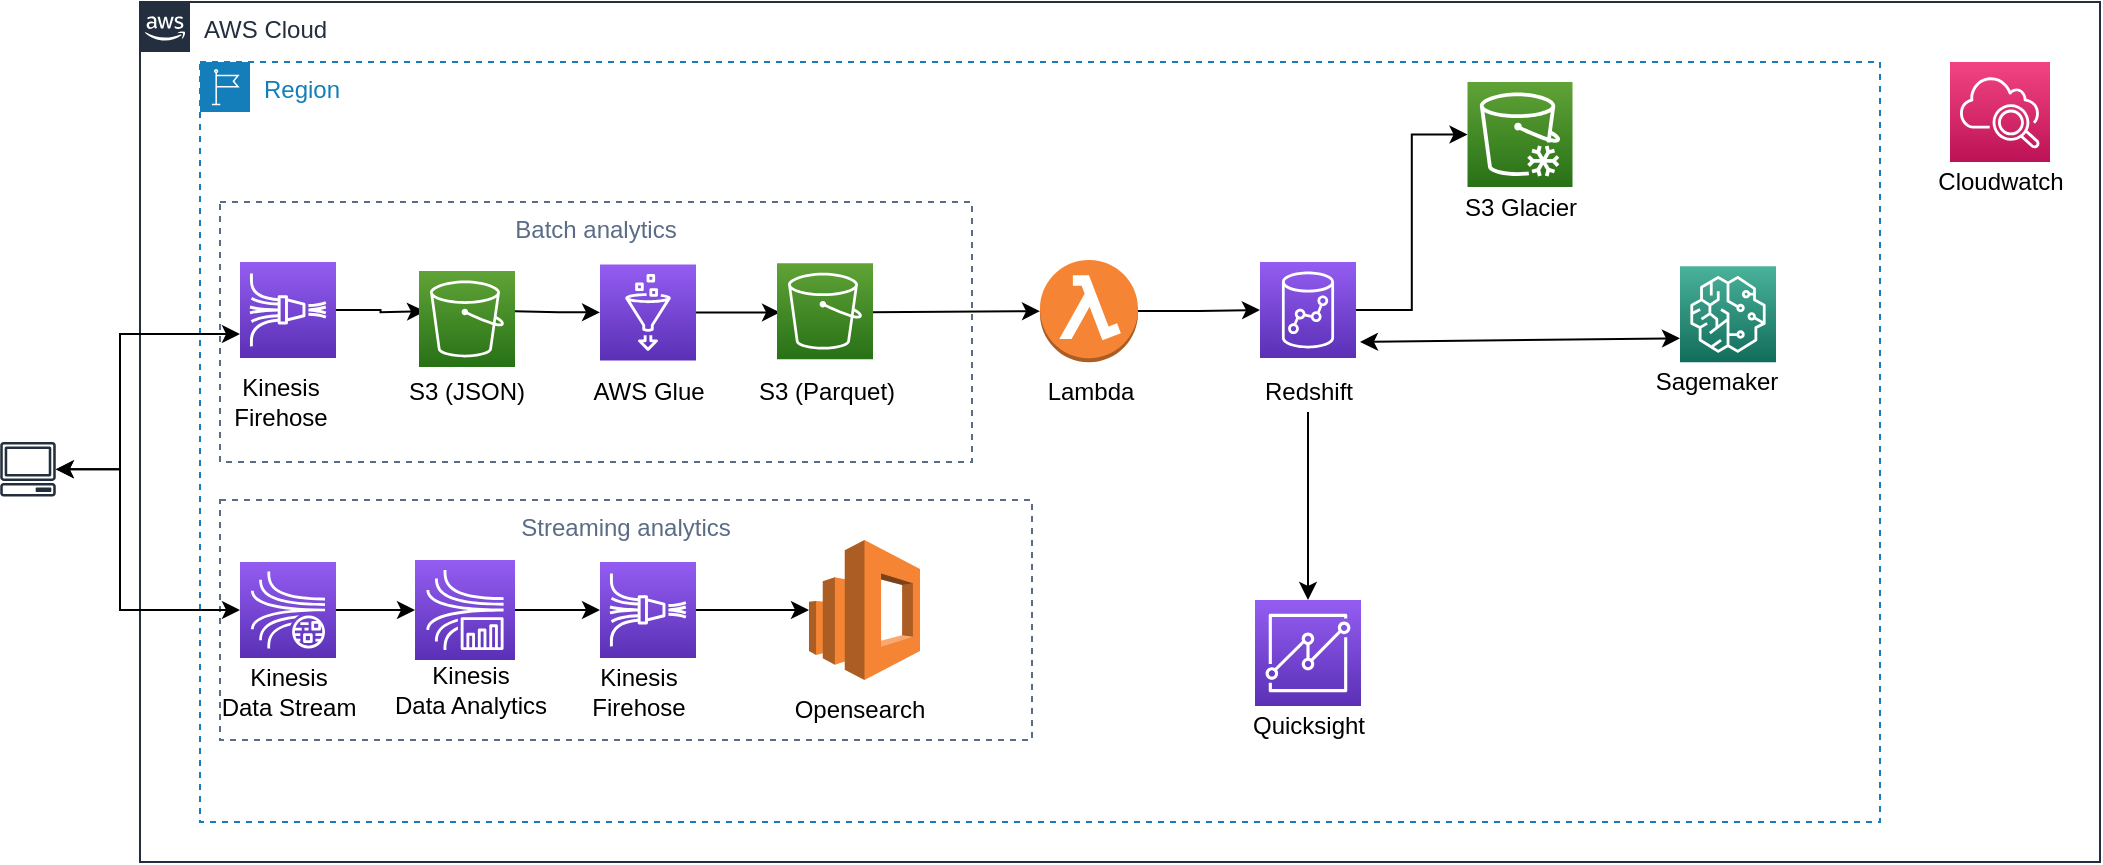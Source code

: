 <mxfile version="16.6.5" type="github">
  <diagram id="7Q6d0gSe2RfeiBhIu6H1" name="Page-1">
    <mxGraphModel dx="2272" dy="762" grid="1" gridSize="10" guides="1" tooltips="1" connect="1" arrows="1" fold="1" page="1" pageScale="1" pageWidth="850" pageHeight="1100" math="0" shadow="0">
      <root>
        <mxCell id="0" />
        <mxCell id="1" parent="0" />
        <mxCell id="qzB6tSZT5ePcG6Z2w_7R-3" value="AWS Cloud" style="points=[[0,0],[0.25,0],[0.5,0],[0.75,0],[1,0],[1,0.25],[1,0.5],[1,0.75],[1,1],[0.75,1],[0.5,1],[0.25,1],[0,1],[0,0.75],[0,0.5],[0,0.25]];outlineConnect=0;gradientColor=none;html=1;whiteSpace=wrap;fontSize=12;fontStyle=0;container=1;pointerEvents=0;collapsible=0;recursiveResize=0;shape=mxgraph.aws4.group;grIcon=mxgraph.aws4.group_aws_cloud_alt;strokeColor=#232F3E;fillColor=none;verticalAlign=top;align=left;spacingLeft=30;fontColor=#232F3E;dashed=0;" parent="1" vertex="1">
          <mxGeometry x="50" y="40" width="980" height="430" as="geometry" />
        </mxCell>
        <mxCell id="qzB6tSZT5ePcG6Z2w_7R-4" value="Region" style="points=[[0,0],[0.25,0],[0.5,0],[0.75,0],[1,0],[1,0.25],[1,0.5],[1,0.75],[1,1],[0.75,1],[0.5,1],[0.25,1],[0,1],[0,0.75],[0,0.5],[0,0.25]];outlineConnect=0;gradientColor=none;html=1;whiteSpace=wrap;fontSize=12;fontStyle=0;container=1;pointerEvents=0;collapsible=0;recursiveResize=0;shape=mxgraph.aws4.group;grIcon=mxgraph.aws4.group_region;strokeColor=#147EBA;fillColor=none;verticalAlign=top;align=left;spacingLeft=30;fontColor=#147EBA;dashed=1;" parent="1" vertex="1">
          <mxGeometry x="80" y="70" width="840" height="380" as="geometry" />
        </mxCell>
        <mxCell id="iw8xefliiGtKPW58excf-16" style="edgeStyle=orthogonalEdgeStyle;rounded=0;orthogonalLoop=1;jettySize=auto;html=1;exitX=1;exitY=0.5;exitDx=0;exitDy=0;exitPerimeter=0;" parent="qzB6tSZT5ePcG6Z2w_7R-4" source="iw8xefliiGtKPW58excf-3" edge="1">
          <mxGeometry relative="1" as="geometry">
            <mxPoint x="112.504" y="124.6" as="targetPoint" />
          </mxGeometry>
        </mxCell>
        <mxCell id="iw8xefliiGtKPW58excf-3" value="" style="sketch=0;points=[[0,0,0],[0.25,0,0],[0.5,0,0],[0.75,0,0],[1,0,0],[0,1,0],[0.25,1,0],[0.5,1,0],[0.75,1,0],[1,1,0],[0,0.25,0],[0,0.5,0],[0,0.75,0],[1,0.25,0],[1,0.5,0],[1,0.75,0]];outlineConnect=0;fontColor=#232F3E;gradientColor=#945DF2;gradientDirection=north;fillColor=#5A30B5;strokeColor=#ffffff;dashed=0;verticalLabelPosition=bottom;verticalAlign=top;align=center;html=1;fontSize=12;fontStyle=0;aspect=fixed;shape=mxgraph.aws4.resourceIcon;resIcon=mxgraph.aws4.kinesis_data_firehose;" parent="qzB6tSZT5ePcG6Z2w_7R-4" vertex="1">
          <mxGeometry x="20" y="100" width="48" height="48" as="geometry" />
        </mxCell>
        <mxCell id="iw8xefliiGtKPW58excf-17" value="" style="edgeStyle=orthogonalEdgeStyle;rounded=0;orthogonalLoop=1;jettySize=auto;html=1;" parent="qzB6tSZT5ePcG6Z2w_7R-4" target="iw8xefliiGtKPW58excf-5" edge="1">
          <mxGeometry relative="1" as="geometry">
            <mxPoint x="157.496" y="124.6" as="sourcePoint" />
          </mxGeometry>
        </mxCell>
        <mxCell id="iw8xefliiGtKPW58excf-18" style="edgeStyle=orthogonalEdgeStyle;rounded=0;orthogonalLoop=1;jettySize=auto;html=1;exitX=1;exitY=0.5;exitDx=0;exitDy=0;exitPerimeter=0;" parent="qzB6tSZT5ePcG6Z2w_7R-4" source="iw8xefliiGtKPW58excf-5" edge="1">
          <mxGeometry relative="1" as="geometry">
            <mxPoint x="290.004" y="125.2" as="targetPoint" />
          </mxGeometry>
        </mxCell>
        <mxCell id="iw8xefliiGtKPW58excf-5" value="" style="sketch=0;points=[[0,0,0],[0.25,0,0],[0.5,0,0],[0.75,0,0],[1,0,0],[0,1,0],[0.25,1,0],[0.5,1,0],[0.75,1,0],[1,1,0],[0,0.25,0],[0,0.5,0],[0,0.75,0],[1,0.25,0],[1,0.5,0],[1,0.75,0]];outlineConnect=0;fontColor=#232F3E;gradientColor=#945DF2;gradientDirection=north;fillColor=#5A30B5;strokeColor=#ffffff;dashed=0;verticalLabelPosition=bottom;verticalAlign=top;align=center;html=1;fontSize=12;fontStyle=0;aspect=fixed;shape=mxgraph.aws4.resourceIcon;resIcon=mxgraph.aws4.glue;" parent="qzB6tSZT5ePcG6Z2w_7R-4" vertex="1">
          <mxGeometry x="200" y="101.2" width="48" height="48" as="geometry" />
        </mxCell>
        <mxCell id="iw8xefliiGtKPW58excf-38" value="" style="edgeStyle=orthogonalEdgeStyle;rounded=0;orthogonalLoop=1;jettySize=auto;html=1;startArrow=none;startFill=0;endArrow=classic;endFill=1;" parent="qzB6tSZT5ePcG6Z2w_7R-4" source="iw8xefliiGtKPW58excf-13" target="iw8xefliiGtKPW58excf-14" edge="1">
          <mxGeometry relative="1" as="geometry" />
        </mxCell>
        <mxCell id="iw8xefliiGtKPW58excf-13" value="" style="sketch=0;points=[[0,0,0],[0.25,0,0],[0.5,0,0],[0.75,0,0],[1,0,0],[0,1,0],[0.25,1,0],[0.5,1,0],[0.75,1,0],[1,1,0],[0,0.25,0],[0,0.5,0],[0,0.75,0],[1,0.25,0],[1,0.5,0],[1,0.75,0]];outlineConnect=0;fontColor=#232F3E;gradientColor=#945DF2;gradientDirection=north;fillColor=#5A30B5;strokeColor=#ffffff;dashed=0;verticalLabelPosition=bottom;verticalAlign=top;align=center;html=1;fontSize=12;fontStyle=0;aspect=fixed;shape=mxgraph.aws4.resourceIcon;resIcon=mxgraph.aws4.kinesis_data_streams;" parent="qzB6tSZT5ePcG6Z2w_7R-4" vertex="1">
          <mxGeometry x="20" y="250" width="48" height="48" as="geometry" />
        </mxCell>
        <mxCell id="iw8xefliiGtKPW58excf-39" value="" style="edgeStyle=orthogonalEdgeStyle;rounded=0;orthogonalLoop=1;jettySize=auto;html=1;startArrow=none;startFill=0;" parent="qzB6tSZT5ePcG6Z2w_7R-4" source="iw8xefliiGtKPW58excf-14" target="iw8xefliiGtKPW58excf-15" edge="1">
          <mxGeometry relative="1" as="geometry" />
        </mxCell>
        <mxCell id="iw8xefliiGtKPW58excf-14" value="" style="sketch=0;points=[[0,0,0],[0.25,0,0],[0.5,0,0],[0.75,0,0],[1,0,0],[0,1,0],[0.25,1,0],[0.5,1,0],[0.75,1,0],[1,1,0],[0,0.25,0],[0,0.5,0],[0,0.75,0],[1,0.25,0],[1,0.5,0],[1,0.75,0]];outlineConnect=0;fontColor=#232F3E;gradientColor=#945DF2;gradientDirection=north;fillColor=#5A30B5;strokeColor=#ffffff;dashed=0;verticalLabelPosition=bottom;verticalAlign=top;align=center;html=1;fontSize=12;fontStyle=0;aspect=fixed;shape=mxgraph.aws4.resourceIcon;resIcon=mxgraph.aws4.kinesis_data_analytics;" parent="qzB6tSZT5ePcG6Z2w_7R-4" vertex="1">
          <mxGeometry x="107.5" y="249" width="50" height="50" as="geometry" />
        </mxCell>
        <mxCell id="KunmOENqvzwIEbT-jIGr-3" style="edgeStyle=orthogonalEdgeStyle;rounded=0;orthogonalLoop=1;jettySize=auto;html=1;" parent="qzB6tSZT5ePcG6Z2w_7R-4" source="iw8xefliiGtKPW58excf-15" target="KunmOENqvzwIEbT-jIGr-2" edge="1">
          <mxGeometry relative="1" as="geometry" />
        </mxCell>
        <mxCell id="iw8xefliiGtKPW58excf-15" value="" style="sketch=0;points=[[0,0,0],[0.25,0,0],[0.5,0,0],[0.75,0,0],[1,0,0],[0,1,0],[0.25,1,0],[0.5,1,0],[0.75,1,0],[1,1,0],[0,0.25,0],[0,0.5,0],[0,0.75,0],[1,0.25,0],[1,0.5,0],[1,0.75,0]];outlineConnect=0;fontColor=#232F3E;gradientColor=#945DF2;gradientDirection=north;fillColor=#5A30B5;strokeColor=#ffffff;dashed=0;verticalLabelPosition=bottom;verticalAlign=top;align=center;html=1;fontSize=12;fontStyle=0;aspect=fixed;shape=mxgraph.aws4.resourceIcon;resIcon=mxgraph.aws4.kinesis_data_firehose;" parent="qzB6tSZT5ePcG6Z2w_7R-4" vertex="1">
          <mxGeometry x="200" y="250" width="48" height="48" as="geometry" />
        </mxCell>
        <mxCell id="iw8xefliiGtKPW58excf-45" value="Kinesis&lt;br&gt;Firehose" style="text;html=1;resizable=0;autosize=1;align=center;verticalAlign=middle;points=[];fillColor=none;strokeColor=none;rounded=0;" parent="qzB6tSZT5ePcG6Z2w_7R-4" vertex="1">
          <mxGeometry x="10" y="155" width="60" height="30" as="geometry" />
        </mxCell>
        <mxCell id="iw8xefliiGtKPW58excf-46" value="S3 (JSON)" style="text;html=1;resizable=0;autosize=1;align=center;verticalAlign=middle;points=[];fillColor=none;strokeColor=none;rounded=0;" parent="qzB6tSZT5ePcG6Z2w_7R-4" vertex="1">
          <mxGeometry x="97.5" y="155" width="70" height="20" as="geometry" />
        </mxCell>
        <mxCell id="iw8xefliiGtKPW58excf-50" value="S3 (Parquet)" style="text;html=1;resizable=0;autosize=1;align=center;verticalAlign=middle;points=[];fillColor=none;strokeColor=none;rounded=0;" parent="qzB6tSZT5ePcG6Z2w_7R-4" vertex="1">
          <mxGeometry x="272.5" y="155" width="80" height="20" as="geometry" />
        </mxCell>
        <mxCell id="iw8xefliiGtKPW58excf-51" value="AWS Glue" style="text;html=1;resizable=0;autosize=1;align=center;verticalAlign=middle;points=[];fillColor=none;strokeColor=none;rounded=0;" parent="qzB6tSZT5ePcG6Z2w_7R-4" vertex="1">
          <mxGeometry x="189" y="155" width="70" height="20" as="geometry" />
        </mxCell>
        <mxCell id="iw8xefliiGtKPW58excf-53" value="Kinesis&lt;br&gt;Data Stream" style="text;html=1;resizable=0;autosize=1;align=center;verticalAlign=middle;points=[];fillColor=none;strokeColor=none;rounded=0;" parent="qzB6tSZT5ePcG6Z2w_7R-4" vertex="1">
          <mxGeometry x="4" y="300" width="80" height="30" as="geometry" />
        </mxCell>
        <mxCell id="iw8xefliiGtKPW58excf-54" value="Kinesis&lt;br&gt;Firehose" style="text;html=1;resizable=0;autosize=1;align=center;verticalAlign=middle;points=[];fillColor=none;strokeColor=none;rounded=0;" parent="qzB6tSZT5ePcG6Z2w_7R-4" vertex="1">
          <mxGeometry x="189" y="300" width="60" height="30" as="geometry" />
        </mxCell>
        <mxCell id="iw8xefliiGtKPW58excf-55" value="Kinesis&lt;br&gt;Data Analytics" style="text;html=1;resizable=0;autosize=1;align=center;verticalAlign=middle;points=[];fillColor=none;strokeColor=none;rounded=0;" parent="qzB6tSZT5ePcG6Z2w_7R-4" vertex="1">
          <mxGeometry x="90" y="299" width="90" height="30" as="geometry" />
        </mxCell>
        <mxCell id="KunmOENqvzwIEbT-jIGr-2" value="" style="outlineConnect=0;dashed=0;verticalLabelPosition=bottom;verticalAlign=top;align=center;html=1;shape=mxgraph.aws3.elasticsearch_service;fillColor=#F58534;gradientColor=none;aspect=fixed;" parent="qzB6tSZT5ePcG6Z2w_7R-4" vertex="1">
          <mxGeometry x="304.5" y="239" width="55.5" height="70" as="geometry" />
        </mxCell>
        <mxCell id="KunmOENqvzwIEbT-jIGr-4" value="Opensearch" style="text;html=1;strokeColor=none;fillColor=none;align=center;verticalAlign=middle;whiteSpace=wrap;rounded=0;" parent="qzB6tSZT5ePcG6Z2w_7R-4" vertex="1">
          <mxGeometry x="300" y="309" width="60" height="30" as="geometry" />
        </mxCell>
        <mxCell id="KunmOENqvzwIEbT-jIGr-10" style="edgeStyle=orthogonalEdgeStyle;rounded=0;orthogonalLoop=1;jettySize=auto;html=1;entryX=0;entryY=0.5;entryDx=0;entryDy=0;entryPerimeter=0;" parent="qzB6tSZT5ePcG6Z2w_7R-4" source="KunmOENqvzwIEbT-jIGr-6" target="KunmOENqvzwIEbT-jIGr-9" edge="1">
          <mxGeometry relative="1" as="geometry" />
        </mxCell>
        <mxCell id="KunmOENqvzwIEbT-jIGr-6" value="" style="outlineConnect=0;dashed=0;verticalLabelPosition=bottom;verticalAlign=top;align=center;html=1;shape=mxgraph.aws3.lambda_function;fillColor=#F58534;gradientColor=none;aspect=fixed;" parent="qzB6tSZT5ePcG6Z2w_7R-4" vertex="1">
          <mxGeometry x="420" y="99.03" width="49" height="51.13" as="geometry" />
        </mxCell>
        <mxCell id="KunmOENqvzwIEbT-jIGr-7" value="" style="endArrow=classic;html=1;rounded=0;entryX=0;entryY=0.5;entryDx=0;entryDy=0;entryPerimeter=0;" parent="qzB6tSZT5ePcG6Z2w_7R-4" target="KunmOENqvzwIEbT-jIGr-6" edge="1">
          <mxGeometry width="50" height="50" relative="1" as="geometry">
            <mxPoint x="334.996" y="125.073" as="sourcePoint" />
            <mxPoint x="450" y="230" as="targetPoint" />
          </mxGeometry>
        </mxCell>
        <mxCell id="KunmOENqvzwIEbT-jIGr-8" value="Lambda" style="text;html=1;resizable=0;autosize=1;align=center;verticalAlign=middle;points=[];fillColor=none;strokeColor=none;rounded=0;" parent="qzB6tSZT5ePcG6Z2w_7R-4" vertex="1">
          <mxGeometry x="414.5" y="155" width="60" height="20" as="geometry" />
        </mxCell>
        <mxCell id="KunmOENqvzwIEbT-jIGr-16" style="edgeStyle=orthogonalEdgeStyle;rounded=0;orthogonalLoop=1;jettySize=auto;html=1;entryX=0;entryY=0.5;entryDx=0;entryDy=0;entryPerimeter=0;" parent="qzB6tSZT5ePcG6Z2w_7R-4" source="KunmOENqvzwIEbT-jIGr-9" target="KunmOENqvzwIEbT-jIGr-12" edge="1">
          <mxGeometry relative="1" as="geometry" />
        </mxCell>
        <mxCell id="KunmOENqvzwIEbT-jIGr-9" value="" style="sketch=0;points=[[0,0,0],[0.25,0,0],[0.5,0,0],[0.75,0,0],[1,0,0],[0,1,0],[0.25,1,0],[0.5,1,0],[0.75,1,0],[1,1,0],[0,0.25,0],[0,0.5,0],[0,0.75,0],[1,0.25,0],[1,0.5,0],[1,0.75,0]];outlineConnect=0;fontColor=#232F3E;gradientColor=#945DF2;gradientDirection=north;fillColor=#5A30B5;strokeColor=#ffffff;dashed=0;verticalLabelPosition=bottom;verticalAlign=top;align=center;html=1;fontSize=12;fontStyle=0;aspect=fixed;shape=mxgraph.aws4.resourceIcon;resIcon=mxgraph.aws4.redshift;" parent="qzB6tSZT5ePcG6Z2w_7R-4" vertex="1">
          <mxGeometry x="530" y="100" width="48" height="48" as="geometry" />
        </mxCell>
        <mxCell id="KunmOENqvzwIEbT-jIGr-18" style="edgeStyle=orthogonalEdgeStyle;rounded=0;orthogonalLoop=1;jettySize=auto;html=1;entryX=0.5;entryY=0;entryDx=0;entryDy=0;entryPerimeter=0;" parent="qzB6tSZT5ePcG6Z2w_7R-4" source="KunmOENqvzwIEbT-jIGr-11" target="KunmOENqvzwIEbT-jIGr-17" edge="1">
          <mxGeometry relative="1" as="geometry" />
        </mxCell>
        <mxCell id="KunmOENqvzwIEbT-jIGr-11" value="Redshift" style="text;html=1;resizable=0;autosize=1;align=center;verticalAlign=middle;points=[];fillColor=none;strokeColor=none;rounded=0;" parent="qzB6tSZT5ePcG6Z2w_7R-4" vertex="1">
          <mxGeometry x="524" y="155" width="60" height="20" as="geometry" />
        </mxCell>
        <mxCell id="KunmOENqvzwIEbT-jIGr-12" value="" style="sketch=0;points=[[0,0,0],[0.25,0,0],[0.5,0,0],[0.75,0,0],[1,0,0],[0,1,0],[0.25,1,0],[0.5,1,0],[0.75,1,0],[1,1,0],[0,0.25,0],[0,0.5,0],[0,0.75,0],[1,0.25,0],[1,0.5,0],[1,0.75,0]];outlineConnect=0;fontColor=#232F3E;gradientColor=#60A337;gradientDirection=north;fillColor=#277116;strokeColor=#ffffff;dashed=0;verticalLabelPosition=bottom;verticalAlign=top;align=center;html=1;fontSize=12;fontStyle=0;aspect=fixed;shape=mxgraph.aws4.resourceIcon;resIcon=mxgraph.aws4.glacier;" parent="qzB6tSZT5ePcG6Z2w_7R-4" vertex="1">
          <mxGeometry x="633.75" y="10" width="52.5" height="52.5" as="geometry" />
        </mxCell>
        <mxCell id="KunmOENqvzwIEbT-jIGr-13" value="S3 Glacier" style="text;html=1;resizable=0;autosize=1;align=center;verticalAlign=middle;points=[];fillColor=none;strokeColor=none;rounded=0;" parent="qzB6tSZT5ePcG6Z2w_7R-4" vertex="1">
          <mxGeometry x="625" y="62.5" width="70" height="20" as="geometry" />
        </mxCell>
        <mxCell id="KunmOENqvzwIEbT-jIGr-14" value="" style="sketch=0;points=[[0,0,0],[0.25,0,0],[0.5,0,0],[0.75,0,0],[1,0,0],[0,1,0],[0.25,1,0],[0.5,1,0],[0.75,1,0],[1,1,0],[0,0.25,0],[0,0.5,0],[0,0.75,0],[1,0.25,0],[1,0.5,0],[1,0.75,0]];outlineConnect=0;fontColor=#232F3E;gradientColor=#60A337;gradientDirection=north;fillColor=#277116;strokeColor=#ffffff;dashed=0;verticalLabelPosition=bottom;verticalAlign=top;align=center;html=1;fontSize=12;fontStyle=0;aspect=fixed;shape=mxgraph.aws4.resourceIcon;resIcon=mxgraph.aws4.s3;" parent="qzB6tSZT5ePcG6Z2w_7R-4" vertex="1">
          <mxGeometry x="288.5" y="100.6" width="48" height="48" as="geometry" />
        </mxCell>
        <mxCell id="KunmOENqvzwIEbT-jIGr-15" value="" style="sketch=0;points=[[0,0,0],[0.25,0,0],[0.5,0,0],[0.75,0,0],[1,0,0],[0,1,0],[0.25,1,0],[0.5,1,0],[0.75,1,0],[1,1,0],[0,0.25,0],[0,0.5,0],[0,0.75,0],[1,0.25,0],[1,0.5,0],[1,0.75,0]];outlineConnect=0;fontColor=#232F3E;gradientColor=#60A337;gradientDirection=north;fillColor=#277116;strokeColor=#ffffff;dashed=0;verticalLabelPosition=bottom;verticalAlign=top;align=center;html=1;fontSize=12;fontStyle=0;aspect=fixed;shape=mxgraph.aws4.resourceIcon;resIcon=mxgraph.aws4.s3;" parent="qzB6tSZT5ePcG6Z2w_7R-4" vertex="1">
          <mxGeometry x="109.5" y="104.5" width="48" height="48" as="geometry" />
        </mxCell>
        <mxCell id="KunmOENqvzwIEbT-jIGr-17" value="" style="sketch=0;points=[[0,0,0],[0.25,0,0],[0.5,0,0],[0.75,0,0],[1,0,0],[0,1,0],[0.25,1,0],[0.5,1,0],[0.75,1,0],[1,1,0],[0,0.25,0],[0,0.5,0],[0,0.75,0],[1,0.25,0],[1,0.5,0],[1,0.75,0]];outlineConnect=0;fontColor=#232F3E;gradientColor=#945DF2;gradientDirection=north;fillColor=#5A30B5;strokeColor=#ffffff;dashed=0;verticalLabelPosition=bottom;verticalAlign=top;align=center;html=1;fontSize=12;fontStyle=0;aspect=fixed;shape=mxgraph.aws4.resourceIcon;resIcon=mxgraph.aws4.quicksight;" parent="qzB6tSZT5ePcG6Z2w_7R-4" vertex="1">
          <mxGeometry x="527.5" y="269" width="53" height="53" as="geometry" />
        </mxCell>
        <mxCell id="KunmOENqvzwIEbT-jIGr-19" value="Quicksight" style="text;html=1;resizable=0;autosize=1;align=center;verticalAlign=middle;points=[];fillColor=none;strokeColor=none;rounded=0;" parent="qzB6tSZT5ePcG6Z2w_7R-4" vertex="1">
          <mxGeometry x="519" y="322" width="70" height="20" as="geometry" />
        </mxCell>
        <mxCell id="KunmOENqvzwIEbT-jIGr-20" value="" style="sketch=0;points=[[0,0,0],[0.25,0,0],[0.5,0,0],[0.75,0,0],[1,0,0],[0,1,0],[0.25,1,0],[0.5,1,0],[0.75,1,0],[1,1,0],[0,0.25,0],[0,0.5,0],[0,0.75,0],[1,0.25,0],[1,0.5,0],[1,0.75,0]];points=[[0,0,0],[0.25,0,0],[0.5,0,0],[0.75,0,0],[1,0,0],[0,1,0],[0.25,1,0],[0.5,1,0],[0.75,1,0],[1,1,0],[0,0.25,0],[0,0.5,0],[0,0.75,0],[1,0.25,0],[1,0.5,0],[1,0.75,0]];outlineConnect=0;fontColor=#232F3E;gradientColor=#F34482;gradientDirection=north;fillColor=#BC1356;strokeColor=#ffffff;dashed=0;verticalLabelPosition=bottom;verticalAlign=top;align=center;html=1;fontSize=12;fontStyle=0;aspect=fixed;shape=mxgraph.aws4.resourceIcon;resIcon=mxgraph.aws4.cloudwatch_2;" parent="qzB6tSZT5ePcG6Z2w_7R-4" vertex="1">
          <mxGeometry x="875" width="50" height="50" as="geometry" />
        </mxCell>
        <mxCell id="KunmOENqvzwIEbT-jIGr-21" value="Cloudwatch" style="text;html=1;resizable=0;autosize=1;align=center;verticalAlign=middle;points=[];fillColor=none;strokeColor=none;rounded=0;" parent="qzB6tSZT5ePcG6Z2w_7R-4" vertex="1">
          <mxGeometry x="860" y="50" width="80" height="20" as="geometry" />
        </mxCell>
        <mxCell id="KunmOENqvzwIEbT-jIGr-46" value="Streaming analytics" style="fillColor=none;strokeColor=#5A6C86;dashed=1;verticalAlign=top;fontStyle=0;fontColor=#5A6C86;glass=0;" parent="qzB6tSZT5ePcG6Z2w_7R-4" vertex="1">
          <mxGeometry x="10" y="219" width="406" height="120" as="geometry" />
        </mxCell>
        <mxCell id="KunmOENqvzwIEbT-jIGr-47" value="Batch analytics" style="fillColor=none;strokeColor=#5A6C86;dashed=1;verticalAlign=top;fontStyle=0;fontColor=#5A6C86;glass=0;" parent="qzB6tSZT5ePcG6Z2w_7R-4" vertex="1">
          <mxGeometry x="10" y="70" width="376" height="130" as="geometry" />
        </mxCell>
        <mxCell id="-VK0RoGRRZJG0Q7qWrFC-2" value="" style="sketch=0;points=[[0,0,0],[0.25,0,0],[0.5,0,0],[0.75,0,0],[1,0,0],[0,1,0],[0.25,1,0],[0.5,1,0],[0.75,1,0],[1,1,0],[0,0.25,0],[0,0.5,0],[0,0.75,0],[1,0.25,0],[1,0.5,0],[1,0.75,0]];outlineConnect=0;fontColor=#232F3E;gradientColor=#4AB29A;gradientDirection=north;fillColor=#116D5B;strokeColor=#ffffff;dashed=0;verticalLabelPosition=bottom;verticalAlign=top;align=center;html=1;fontSize=12;fontStyle=0;aspect=fixed;shape=mxgraph.aws4.resourceIcon;resIcon=mxgraph.aws4.sagemaker;" vertex="1" parent="qzB6tSZT5ePcG6Z2w_7R-4">
          <mxGeometry x="740" y="102.16" width="48" height="48" as="geometry" />
        </mxCell>
        <mxCell id="-VK0RoGRRZJG0Q7qWrFC-1" value="" style="endArrow=classic;startArrow=classic;html=1;rounded=0;exitX=0;exitY=0.75;exitDx=0;exitDy=0;exitPerimeter=0;" edge="1" parent="qzB6tSZT5ePcG6Z2w_7R-4" source="-VK0RoGRRZJG0Q7qWrFC-2">
          <mxGeometry width="50" height="50" relative="1" as="geometry">
            <mxPoint x="470" y="150" as="sourcePoint" />
            <mxPoint x="580" y="140" as="targetPoint" />
          </mxGeometry>
        </mxCell>
        <mxCell id="-VK0RoGRRZJG0Q7qWrFC-3" value="Sagemaker" style="text;html=1;resizable=0;autosize=1;align=center;verticalAlign=middle;points=[];fillColor=none;strokeColor=none;rounded=0;" vertex="1" parent="qzB6tSZT5ePcG6Z2w_7R-4">
          <mxGeometry x="718" y="150.16" width="80" height="20" as="geometry" />
        </mxCell>
        <mxCell id="iw8xefliiGtKPW58excf-36" style="edgeStyle=orthogonalEdgeStyle;rounded=0;orthogonalLoop=1;jettySize=auto;html=1;entryX=0;entryY=0.75;entryDx=0;entryDy=0;entryPerimeter=0;startArrow=classic;startFill=1;" parent="1" source="iw8xefliiGtKPW58excf-2" target="iw8xefliiGtKPW58excf-3" edge="1">
          <mxGeometry relative="1" as="geometry">
            <Array as="points">
              <mxPoint x="40" y="274" />
              <mxPoint x="40" y="206" />
            </Array>
          </mxGeometry>
        </mxCell>
        <mxCell id="iw8xefliiGtKPW58excf-37" style="edgeStyle=orthogonalEdgeStyle;rounded=0;orthogonalLoop=1;jettySize=auto;html=1;entryX=0;entryY=0.5;entryDx=0;entryDy=0;entryPerimeter=0;startArrow=classic;startFill=1;" parent="1" source="iw8xefliiGtKPW58excf-2" target="iw8xefliiGtKPW58excf-13" edge="1">
          <mxGeometry relative="1" as="geometry">
            <Array as="points">
              <mxPoint x="40" y="274" />
              <mxPoint x="40" y="344" />
            </Array>
          </mxGeometry>
        </mxCell>
        <mxCell id="iw8xefliiGtKPW58excf-2" value="" style="sketch=0;outlineConnect=0;fontColor=#232F3E;gradientColor=none;fillColor=#232F3D;strokeColor=none;dashed=0;verticalLabelPosition=bottom;verticalAlign=top;align=center;html=1;fontSize=12;fontStyle=0;aspect=fixed;pointerEvents=1;shape=mxgraph.aws4.client;" parent="1" vertex="1">
          <mxGeometry x="-20" y="260" width="28" height="27.28" as="geometry" />
        </mxCell>
      </root>
    </mxGraphModel>
  </diagram>
</mxfile>
